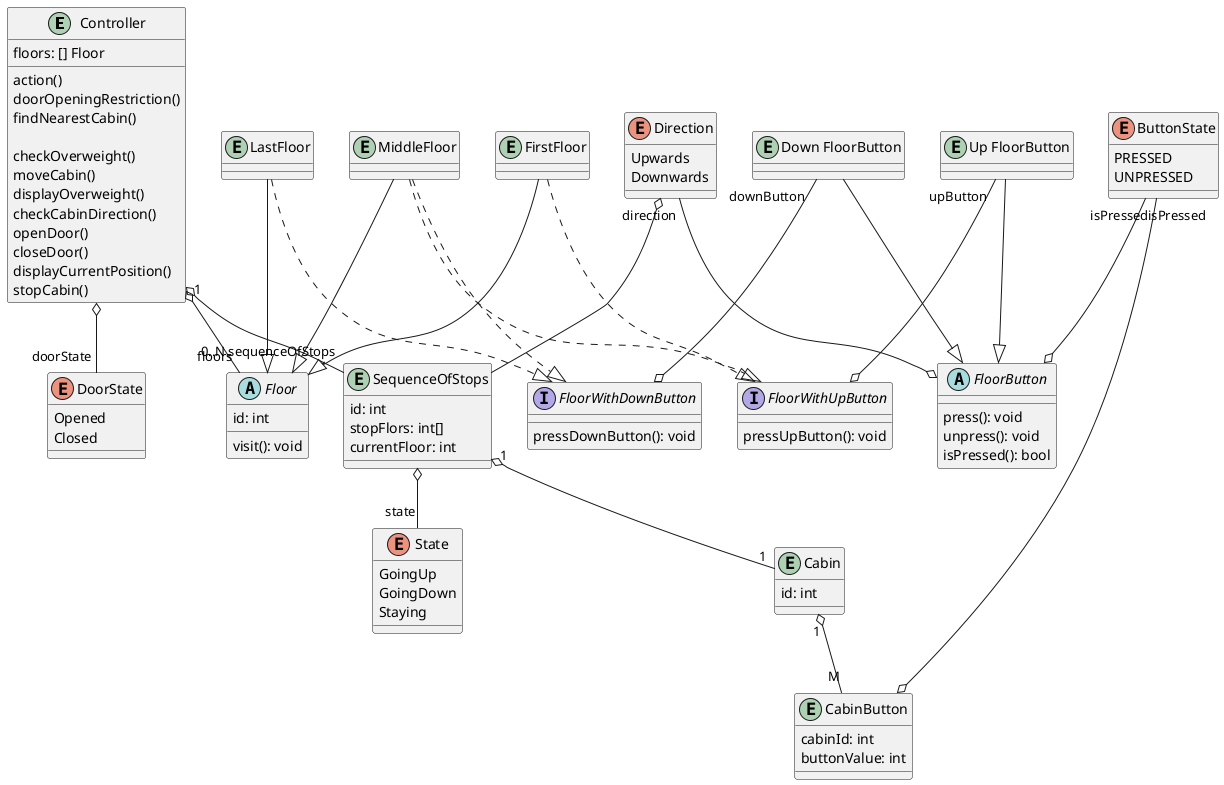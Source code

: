 @startuml
entity "Controller"{

action()
floors: [] Floor
doorOpeningRestriction()
findNearestCabin()

checkOverweight()
moveCabin()
displayOverweight()
checkCabinDirection()
openDoor()
closeDoor()
displayCurrentPosition()
stopCabin()
}

enum DoorState{
Opened
Closed
}

"Controller" o-- "floors" Floor

entity Cabin{
id: int
}

entity SequenceOfStops {
id: int
stopFlors: int[]
currentFloor: int
}

Direction o-- SequenceOfStops

SequenceOfStops "1" o-- "1" Cabin
SequenceOfStops o-- "state" State


enum State{
GoingUp
GoingDown
Staying
}

enum Direction{
Upwards
Downwards
}

enum ButtonState{
PRESSED
UNPRESSED
}

entity "CabinButton"{
cabinId: int
buttonValue: int
}


abstract "FloorButton"{
  press(): void
  unpress(): void
  isPressed(): bool
}

entity "Up FloorButton" {
}

entity "Down FloorButton" {
}

"Up FloorButton" --|> "FloorButton"
"Down FloorButton" --|> "FloorButton"

abstract Floor{
  id: int
  visit(): void
}

interface FloorWithUpButton {
  pressUpButton(): void
}

"Up FloorButton" "upButton" --o FloorWithUpButton

interface FloorWithDownButton {
 pressDownButton(): void
}

"Down FloorButton" "downButton" --o FloorWithDownButton

entity FirstFloor {

}

FirstFloor --|> Floor
FirstFloor ..|> FloorWithUpButton

entity LastFloor {

}

LastFloor --|> Floor
LastFloor ..|> FloorWithDownButton

entity MiddleFloor {

}

MiddleFloor --|> Floor
MiddleFloor ..|> FloorWithUpButton
MiddleFloor ..|> FloorWithDownButton


"Controller" "1" o-- "0..N sequenceOfStops" SequenceOfStops
"Controller"  o-- "doorState" DoorState

Direction "direction" --o "FloorButton"

Cabin "1" o-- "M" "CabinButton"
ButtonState "isPressed " --o "FloorButton"
ButtonState "isPressed " --o "CabinButton"


@enduml

